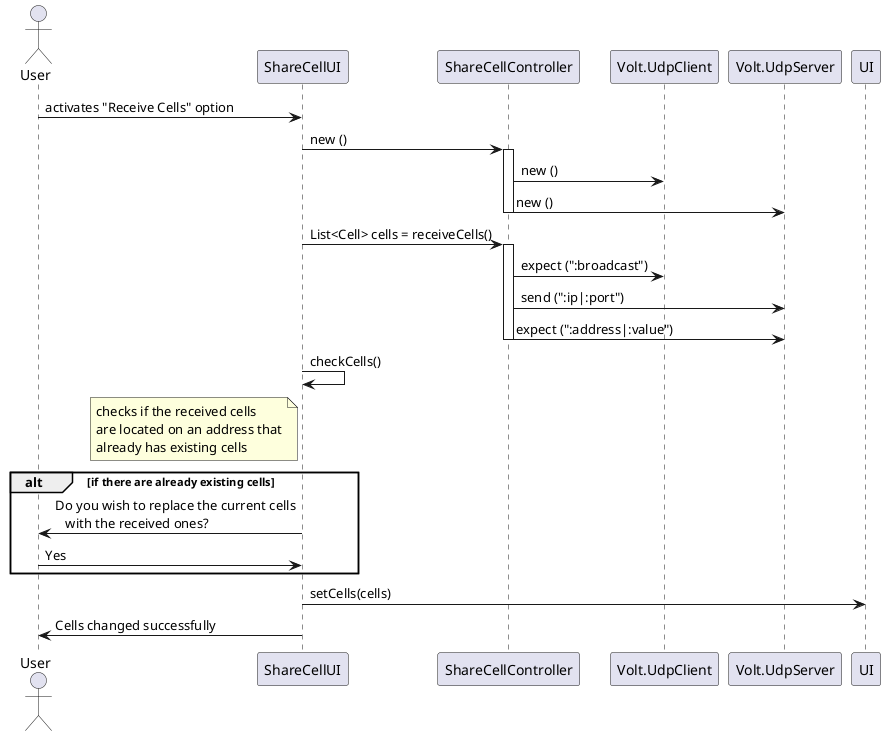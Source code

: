 @startuml doc-files/ipc01_01_design1.png

actor User 
participant "ShareCellUI" as ShareCellUI
participant "ShareCellController" as ShareCellController
participant "Volt.UdpClient" as UdpClient
participant "Volt.UdpServer" as UdpServer
participant "UI" as UI

User->ShareCellUI: activates "Receive Cells" option
ShareCellUI->ShareCellController: new ()

activate ShareCellController
ShareCellController->UdpClient: new ()
ShareCellController->UdpServer: new ()
deactivate ShareCellController

ShareCellUI->ShareCellController:  List<Cell> cells = receiveCells()

activate ShareCellController
ShareCellController->UdpClient: expect (":broadcast")
ShareCellController->UdpServer: send (":ip|:port")

ShareCellController->UdpServer: expect (":address|:value")
deactivate ShareCellController

ShareCellUI->ShareCellUI: checkCells()
note left of ShareCellUI: checks if the received cells\nare located on an address that\nalready has existing cells

alt if there are already existing cells
    ShareCellUI->User: Do you wish to replace the current cells\n   with the received ones?
    User->ShareCellUI: Yes
end
	
ShareCellUI->UI: setCells(cells)
ShareCellUI->User: Cells changed successfully

@enduml
@enduml
